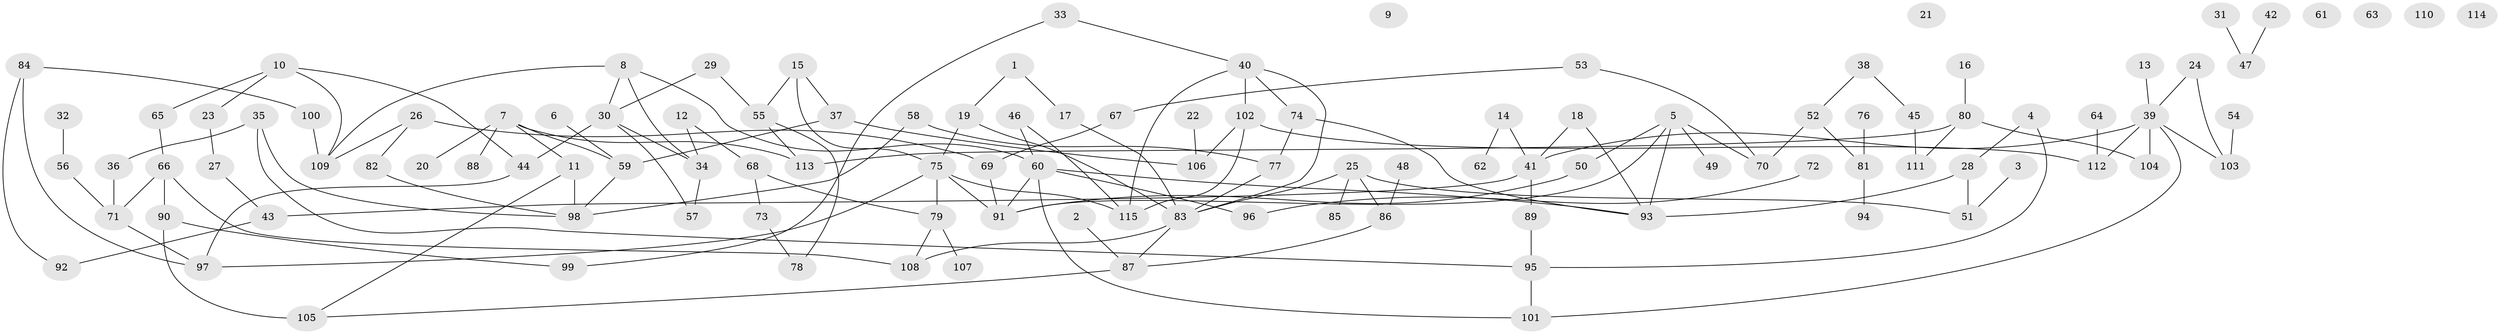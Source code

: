 // coarse degree distribution, {2: 0.26666666666666666, 1: 0.18666666666666668, 3: 0.16, 6: 0.05333333333333334, 8: 0.013333333333333334, 0: 0.08, 4: 0.10666666666666667, 5: 0.10666666666666667, 7: 0.013333333333333334, 9: 0.013333333333333334}
// Generated by graph-tools (version 1.1) at 2025/41/03/06/25 10:41:21]
// undirected, 115 vertices, 149 edges
graph export_dot {
graph [start="1"]
  node [color=gray90,style=filled];
  1;
  2;
  3;
  4;
  5;
  6;
  7;
  8;
  9;
  10;
  11;
  12;
  13;
  14;
  15;
  16;
  17;
  18;
  19;
  20;
  21;
  22;
  23;
  24;
  25;
  26;
  27;
  28;
  29;
  30;
  31;
  32;
  33;
  34;
  35;
  36;
  37;
  38;
  39;
  40;
  41;
  42;
  43;
  44;
  45;
  46;
  47;
  48;
  49;
  50;
  51;
  52;
  53;
  54;
  55;
  56;
  57;
  58;
  59;
  60;
  61;
  62;
  63;
  64;
  65;
  66;
  67;
  68;
  69;
  70;
  71;
  72;
  73;
  74;
  75;
  76;
  77;
  78;
  79;
  80;
  81;
  82;
  83;
  84;
  85;
  86;
  87;
  88;
  89;
  90;
  91;
  92;
  93;
  94;
  95;
  96;
  97;
  98;
  99;
  100;
  101;
  102;
  103;
  104;
  105;
  106;
  107;
  108;
  109;
  110;
  111;
  112;
  113;
  114;
  115;
  1 -- 17;
  1 -- 19;
  2 -- 87;
  3 -- 51;
  4 -- 28;
  4 -- 95;
  5 -- 49;
  5 -- 50;
  5 -- 70;
  5 -- 91;
  5 -- 93;
  6 -- 59;
  7 -- 11;
  7 -- 20;
  7 -- 59;
  7 -- 88;
  7 -- 113;
  8 -- 30;
  8 -- 34;
  8 -- 60;
  8 -- 109;
  10 -- 23;
  10 -- 44;
  10 -- 65;
  10 -- 109;
  11 -- 98;
  11 -- 105;
  12 -- 34;
  12 -- 68;
  13 -- 39;
  14 -- 41;
  14 -- 62;
  15 -- 37;
  15 -- 55;
  15 -- 75;
  16 -- 80;
  17 -- 83;
  18 -- 41;
  18 -- 93;
  19 -- 75;
  19 -- 83;
  22 -- 106;
  23 -- 27;
  24 -- 39;
  24 -- 103;
  25 -- 51;
  25 -- 83;
  25 -- 85;
  25 -- 86;
  26 -- 69;
  26 -- 82;
  26 -- 109;
  27 -- 43;
  28 -- 51;
  28 -- 93;
  29 -- 30;
  29 -- 55;
  30 -- 34;
  30 -- 44;
  30 -- 57;
  31 -- 47;
  32 -- 56;
  33 -- 40;
  33 -- 99;
  34 -- 57;
  35 -- 36;
  35 -- 95;
  35 -- 98;
  36 -- 71;
  37 -- 59;
  37 -- 106;
  38 -- 45;
  38 -- 52;
  39 -- 41;
  39 -- 101;
  39 -- 103;
  39 -- 104;
  39 -- 112;
  40 -- 74;
  40 -- 83;
  40 -- 102;
  40 -- 115;
  41 -- 43;
  41 -- 89;
  42 -- 47;
  43 -- 92;
  44 -- 97;
  45 -- 111;
  46 -- 60;
  46 -- 115;
  48 -- 86;
  50 -- 91;
  52 -- 70;
  52 -- 81;
  53 -- 67;
  53 -- 70;
  54 -- 103;
  55 -- 78;
  55 -- 113;
  56 -- 71;
  58 -- 77;
  58 -- 98;
  59 -- 98;
  60 -- 91;
  60 -- 93;
  60 -- 96;
  60 -- 101;
  64 -- 112;
  65 -- 66;
  66 -- 71;
  66 -- 90;
  66 -- 108;
  67 -- 69;
  68 -- 73;
  68 -- 79;
  69 -- 91;
  71 -- 97;
  72 -- 96;
  73 -- 78;
  74 -- 77;
  74 -- 93;
  75 -- 79;
  75 -- 91;
  75 -- 97;
  75 -- 115;
  76 -- 81;
  77 -- 83;
  79 -- 107;
  79 -- 108;
  80 -- 104;
  80 -- 111;
  80 -- 113;
  81 -- 94;
  82 -- 98;
  83 -- 87;
  83 -- 108;
  84 -- 92;
  84 -- 97;
  84 -- 100;
  86 -- 87;
  87 -- 105;
  89 -- 95;
  90 -- 99;
  90 -- 105;
  95 -- 101;
  100 -- 109;
  102 -- 106;
  102 -- 112;
  102 -- 115;
}
